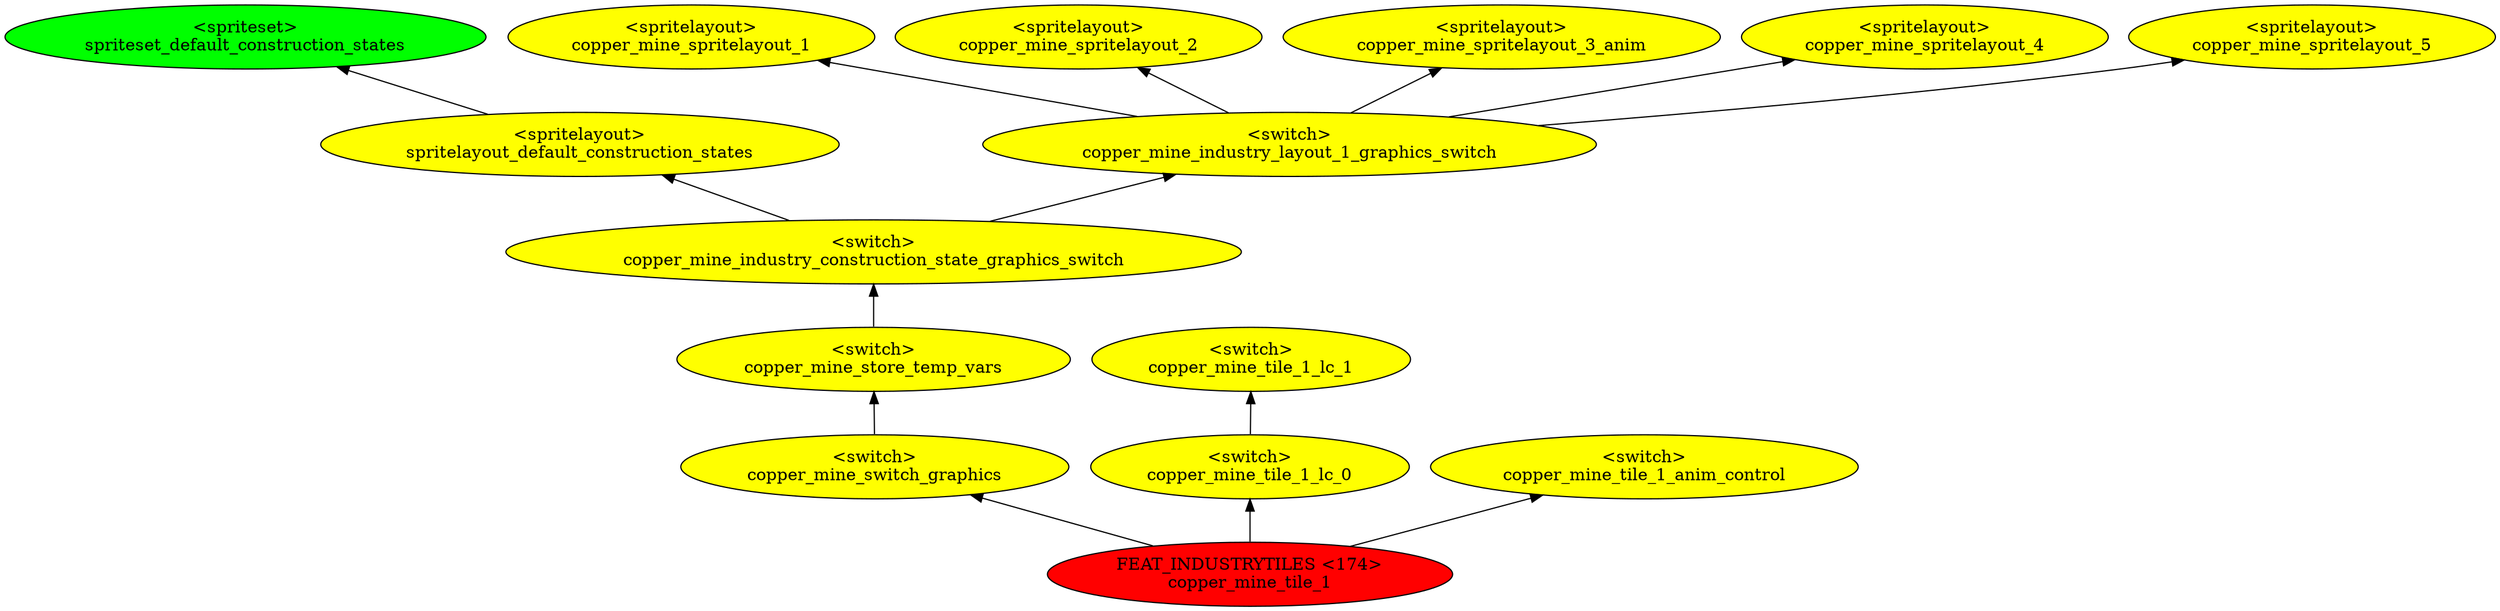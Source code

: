 digraph {
rankdir="BT"
spriteset_default_construction_states [fillcolor=green style="filled" label="<spriteset>\nspriteset_default_construction_states"]
spritelayout_default_construction_states [fillcolor=yellow style="filled" label="<spritelayout>\nspritelayout_default_construction_states"]
copper_mine_spritelayout_1 [fillcolor=yellow style="filled" label="<spritelayout>\ncopper_mine_spritelayout_1"]
copper_mine_spritelayout_2 [fillcolor=yellow style="filled" label="<spritelayout>\ncopper_mine_spritelayout_2"]
copper_mine_spritelayout_3_anim [fillcolor=yellow style="filled" label="<spritelayout>\ncopper_mine_spritelayout_3_anim"]
copper_mine_spritelayout_4 [fillcolor=yellow style="filled" label="<spritelayout>\ncopper_mine_spritelayout_4"]
copper_mine_spritelayout_5 [fillcolor=yellow style="filled" label="<spritelayout>\ncopper_mine_spritelayout_5"]
copper_mine_industry_layout_1_graphics_switch [fillcolor=yellow style="filled" label="<switch>\ncopper_mine_industry_layout_1_graphics_switch"]
copper_mine_industry_construction_state_graphics_switch [fillcolor=yellow style="filled" label="<switch>\ncopper_mine_industry_construction_state_graphics_switch"]
copper_mine_store_temp_vars [fillcolor=yellow style="filled" label="<switch>\ncopper_mine_store_temp_vars"]
copper_mine_switch_graphics [fillcolor=yellow style="filled" label="<switch>\ncopper_mine_switch_graphics"]
copper_mine_tile_1_lc_1 [fillcolor=yellow style="filled" label="<switch>\ncopper_mine_tile_1_lc_1"]
copper_mine_tile_1_lc_0 [fillcolor=yellow style="filled" label="<switch>\ncopper_mine_tile_1_lc_0"]
copper_mine_tile_1_anim_control [fillcolor=yellow style="filled" label="<switch>\ncopper_mine_tile_1_anim_control"]
copper_mine_tile_1 [fillcolor=red style="filled" label="FEAT_INDUSTRYTILES <174>\ncopper_mine_tile_1"]
copper_mine_industry_construction_state_graphics_switch->spritelayout_default_construction_states
copper_mine_switch_graphics->copper_mine_store_temp_vars
copper_mine_store_temp_vars->copper_mine_industry_construction_state_graphics_switch
copper_mine_tile_1->copper_mine_tile_1_lc_0
copper_mine_tile_1->copper_mine_switch_graphics
copper_mine_industry_construction_state_graphics_switch->copper_mine_industry_layout_1_graphics_switch
copper_mine_tile_1->copper_mine_tile_1_anim_control
copper_mine_industry_layout_1_graphics_switch->copper_mine_spritelayout_2
copper_mine_tile_1_lc_0->copper_mine_tile_1_lc_1
spritelayout_default_construction_states->spriteset_default_construction_states
copper_mine_industry_layout_1_graphics_switch->copper_mine_spritelayout_3_anim
copper_mine_industry_layout_1_graphics_switch->copper_mine_spritelayout_4
copper_mine_industry_layout_1_graphics_switch->copper_mine_spritelayout_5
copper_mine_industry_layout_1_graphics_switch->copper_mine_spritelayout_1
}
